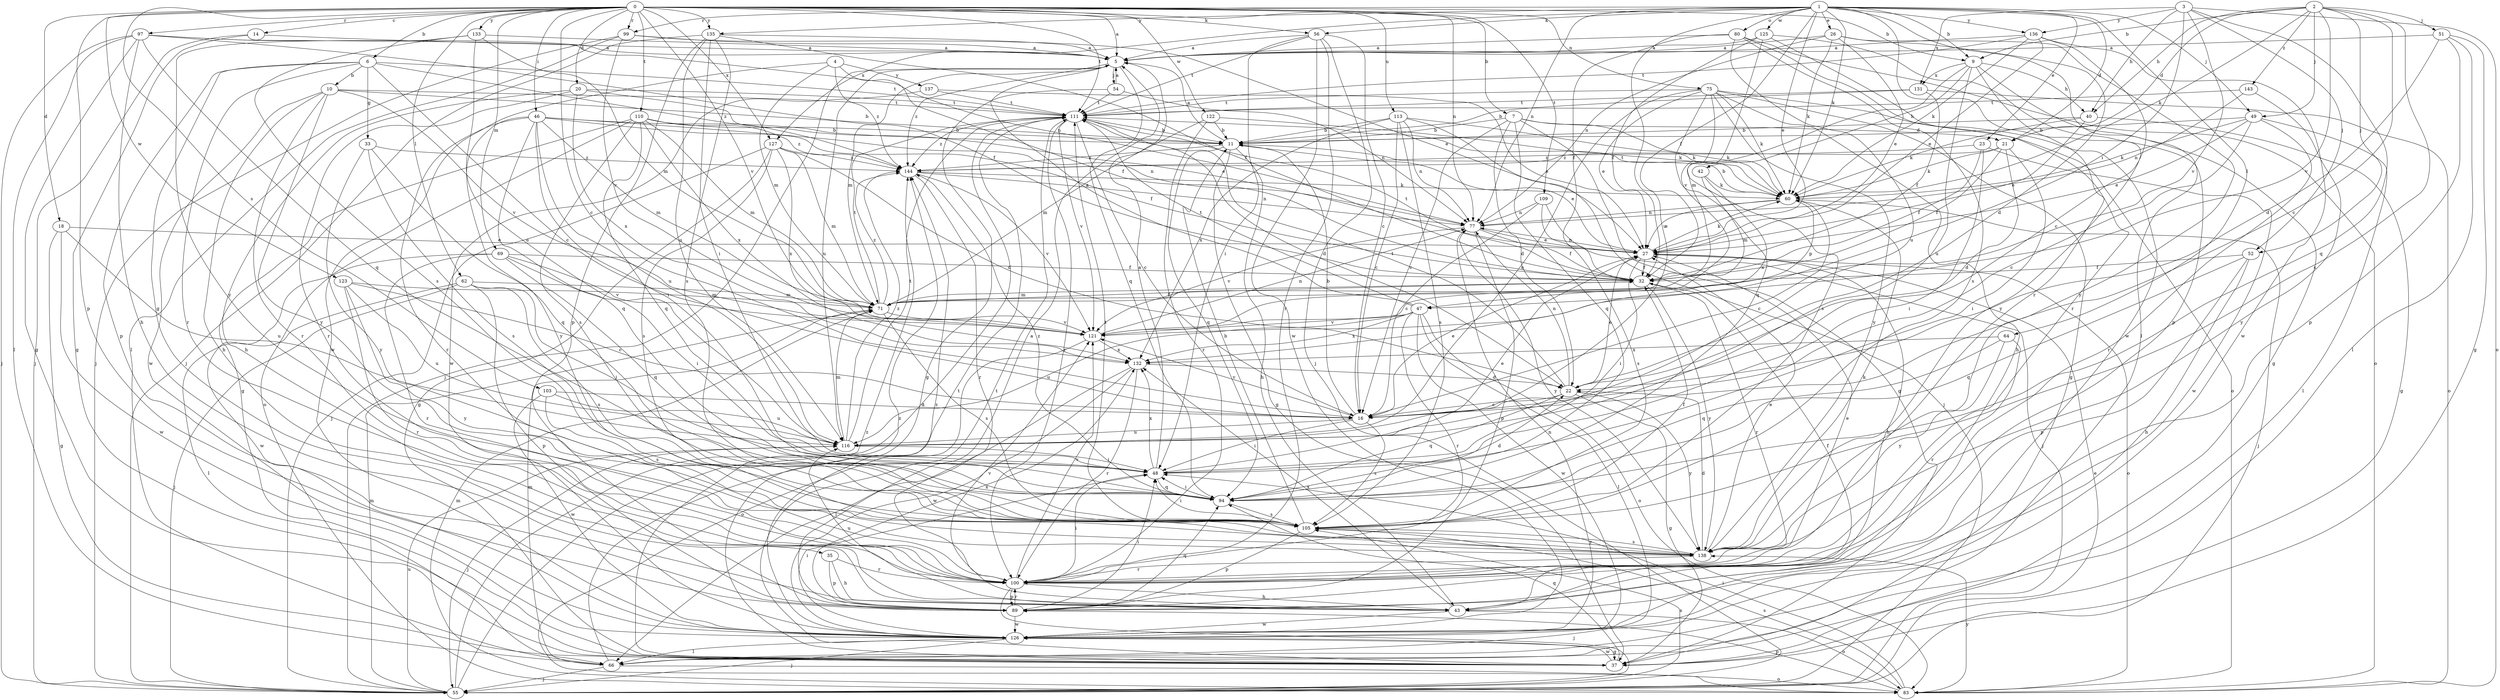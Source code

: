 strict digraph  {
0;
1;
2;
3;
4;
5;
6;
7;
9;
10;
11;
14;
16;
18;
20;
21;
22;
23;
26;
27;
32;
33;
35;
37;
40;
42;
43;
46;
47;
48;
49;
51;
52;
54;
55;
56;
60;
62;
64;
66;
69;
71;
75;
77;
80;
83;
89;
94;
97;
99;
100;
103;
105;
109;
110;
111;
113;
116;
121;
122;
123;
125;
126;
127;
131;
132;
133;
135;
136;
137;
138;
143;
144;
0 -> 5  [label=a];
0 -> 6  [label=b];
0 -> 7  [label=b];
0 -> 9  [label=b];
0 -> 14  [label=c];
0 -> 16  [label=c];
0 -> 18  [label=d];
0 -> 20  [label=d];
0 -> 46  [label=i];
0 -> 56  [label=k];
0 -> 62  [label=l];
0 -> 69  [label=m];
0 -> 75  [label=n];
0 -> 77  [label=n];
0 -> 89  [label=p];
0 -> 97  [label=r];
0 -> 99  [label=r];
0 -> 103  [label=s];
0 -> 109  [label=t];
0 -> 110  [label=t];
0 -> 111  [label=t];
0 -> 113  [label=u];
0 -> 121  [label=v];
0 -> 122  [label=w];
0 -> 123  [label=w];
0 -> 127  [label=x];
0 -> 133  [label=y];
0 -> 135  [label=y];
1 -> 9  [label=b];
1 -> 21  [label=d];
1 -> 23  [label=e];
1 -> 26  [label=e];
1 -> 27  [label=e];
1 -> 32  [label=f];
1 -> 49  [label=j];
1 -> 56  [label=k];
1 -> 60  [label=k];
1 -> 64  [label=l];
1 -> 66  [label=l];
1 -> 77  [label=n];
1 -> 80  [label=o];
1 -> 99  [label=r];
1 -> 100  [label=r];
1 -> 116  [label=u];
1 -> 125  [label=w];
1 -> 127  [label=x];
1 -> 135  [label=y];
1 -> 136  [label=y];
2 -> 9  [label=b];
2 -> 16  [label=c];
2 -> 21  [label=d];
2 -> 40  [label=h];
2 -> 49  [label=j];
2 -> 51  [label=j];
2 -> 52  [label=j];
2 -> 60  [label=k];
2 -> 105  [label=s];
2 -> 121  [label=v];
2 -> 143  [label=z];
3 -> 40  [label=h];
3 -> 47  [label=i];
3 -> 52  [label=j];
3 -> 83  [label=o];
3 -> 94  [label=q];
3 -> 121  [label=v];
3 -> 131  [label=x];
3 -> 136  [label=y];
4 -> 32  [label=f];
4 -> 71  [label=m];
4 -> 126  [label=w];
4 -> 137  [label=y];
4 -> 144  [label=z];
5 -> 54  [label=j];
5 -> 55  [label=j];
5 -> 71  [label=m];
5 -> 94  [label=q];
5 -> 116  [label=u];
5 -> 144  [label=z];
6 -> 10  [label=b];
6 -> 16  [label=c];
6 -> 33  [label=g];
6 -> 35  [label=g];
6 -> 89  [label=p];
6 -> 100  [label=r];
6 -> 111  [label=t];
6 -> 144  [label=z];
7 -> 11  [label=b];
7 -> 16  [label=c];
7 -> 21  [label=d];
7 -> 22  [label=d];
7 -> 37  [label=g];
7 -> 60  [label=k];
7 -> 94  [label=q];
9 -> 37  [label=g];
9 -> 40  [label=h];
9 -> 42  [label=h];
9 -> 71  [label=m];
9 -> 116  [label=u];
9 -> 131  [label=x];
9 -> 138  [label=y];
10 -> 11  [label=b];
10 -> 43  [label=h];
10 -> 100  [label=r];
10 -> 111  [label=t];
10 -> 121  [label=v];
10 -> 126  [label=w];
10 -> 138  [label=y];
11 -> 5  [label=a];
11 -> 27  [label=e];
11 -> 37  [label=g];
11 -> 43  [label=h];
11 -> 94  [label=q];
11 -> 144  [label=z];
14 -> 5  [label=a];
14 -> 37  [label=g];
14 -> 55  [label=j];
16 -> 11  [label=b];
16 -> 27  [label=e];
16 -> 48  [label=i];
16 -> 105  [label=s];
16 -> 116  [label=u];
16 -> 121  [label=v];
18 -> 27  [label=e];
18 -> 37  [label=g];
18 -> 116  [label=u];
18 -> 126  [label=w];
20 -> 27  [label=e];
20 -> 43  [label=h];
20 -> 100  [label=r];
20 -> 111  [label=t];
20 -> 132  [label=x];
21 -> 22  [label=d];
21 -> 32  [label=f];
21 -> 48  [label=i];
21 -> 60  [label=k];
21 -> 144  [label=z];
22 -> 16  [label=c];
22 -> 27  [label=e];
22 -> 37  [label=g];
22 -> 77  [label=n];
22 -> 94  [label=q];
22 -> 111  [label=t];
22 -> 138  [label=y];
23 -> 32  [label=f];
23 -> 48  [label=i];
23 -> 126  [label=w];
23 -> 144  [label=z];
26 -> 5  [label=a];
26 -> 22  [label=d];
26 -> 27  [label=e];
26 -> 60  [label=k];
26 -> 77  [label=n];
26 -> 138  [label=y];
27 -> 32  [label=f];
27 -> 43  [label=h];
27 -> 48  [label=i];
27 -> 60  [label=k];
27 -> 77  [label=n];
27 -> 83  [label=o];
32 -> 71  [label=m];
32 -> 100  [label=r];
32 -> 111  [label=t];
32 -> 138  [label=y];
33 -> 94  [label=q];
33 -> 105  [label=s];
33 -> 138  [label=y];
33 -> 144  [label=z];
35 -> 43  [label=h];
35 -> 89  [label=p];
35 -> 100  [label=r];
37 -> 94  [label=q];
37 -> 111  [label=t];
37 -> 126  [label=w];
37 -> 144  [label=z];
40 -> 11  [label=b];
40 -> 27  [label=e];
40 -> 37  [label=g];
40 -> 60  [label=k];
42 -> 60  [label=k];
42 -> 71  [label=m];
42 -> 132  [label=x];
43 -> 32  [label=f];
43 -> 83  [label=o];
43 -> 116  [label=u];
43 -> 121  [label=v];
43 -> 126  [label=w];
43 -> 132  [label=x];
46 -> 11  [label=b];
46 -> 32  [label=f];
46 -> 48  [label=i];
46 -> 71  [label=m];
46 -> 77  [label=n];
46 -> 94  [label=q];
46 -> 100  [label=r];
46 -> 116  [label=u];
46 -> 138  [label=y];
47 -> 5  [label=a];
47 -> 66  [label=l];
47 -> 83  [label=o];
47 -> 100  [label=r];
47 -> 111  [label=t];
47 -> 116  [label=u];
47 -> 121  [label=v];
47 -> 126  [label=w];
47 -> 132  [label=x];
48 -> 5  [label=a];
48 -> 27  [label=e];
48 -> 94  [label=q];
48 -> 132  [label=x];
49 -> 11  [label=b];
49 -> 16  [label=c];
49 -> 27  [label=e];
49 -> 60  [label=k];
49 -> 66  [label=l];
49 -> 100  [label=r];
51 -> 5  [label=a];
51 -> 22  [label=d];
51 -> 37  [label=g];
51 -> 66  [label=l];
51 -> 89  [label=p];
52 -> 32  [label=f];
52 -> 43  [label=h];
52 -> 89  [label=p];
52 -> 94  [label=q];
54 -> 5  [label=a];
54 -> 37  [label=g];
54 -> 77  [label=n];
54 -> 111  [label=t];
55 -> 27  [label=e];
55 -> 71  [label=m];
55 -> 105  [label=s];
55 -> 111  [label=t];
55 -> 116  [label=u];
55 -> 144  [label=z];
56 -> 5  [label=a];
56 -> 16  [label=c];
56 -> 48  [label=i];
56 -> 55  [label=j];
56 -> 100  [label=r];
56 -> 111  [label=t];
56 -> 126  [label=w];
60 -> 11  [label=b];
60 -> 16  [label=c];
60 -> 27  [label=e];
60 -> 55  [label=j];
60 -> 77  [label=n];
60 -> 111  [label=t];
60 -> 47  [label=p];
62 -> 48  [label=i];
62 -> 55  [label=j];
62 -> 66  [label=l];
62 -> 71  [label=m];
62 -> 89  [label=p];
62 -> 105  [label=s];
64 -> 94  [label=q];
64 -> 100  [label=r];
64 -> 132  [label=x];
64 -> 138  [label=y];
66 -> 55  [label=j];
66 -> 71  [label=m];
66 -> 83  [label=o];
66 -> 111  [label=t];
69 -> 32  [label=f];
69 -> 48  [label=i];
69 -> 94  [label=q];
69 -> 100  [label=r];
69 -> 121  [label=v];
69 -> 126  [label=w];
71 -> 32  [label=f];
71 -> 105  [label=s];
71 -> 111  [label=t];
71 -> 121  [label=v];
71 -> 144  [label=z];
75 -> 27  [label=e];
75 -> 37  [label=g];
75 -> 43  [label=h];
75 -> 60  [label=k];
75 -> 83  [label=o];
75 -> 94  [label=q];
75 -> 105  [label=s];
75 -> 111  [label=t];
75 -> 116  [label=u];
75 -> 138  [label=y];
77 -> 27  [label=e];
77 -> 32  [label=f];
77 -> 89  [label=p];
77 -> 121  [label=v];
77 -> 138  [label=y];
80 -> 5  [label=a];
80 -> 32  [label=f];
80 -> 83  [label=o];
80 -> 100  [label=r];
80 -> 105  [label=s];
80 -> 116  [label=u];
83 -> 48  [label=i];
83 -> 71  [label=m];
83 -> 89  [label=p];
83 -> 105  [label=s];
83 -> 138  [label=y];
89 -> 5  [label=a];
89 -> 48  [label=i];
89 -> 94  [label=q];
89 -> 100  [label=r];
89 -> 126  [label=w];
89 -> 132  [label=x];
94 -> 22  [label=d];
94 -> 48  [label=i];
94 -> 105  [label=s];
94 -> 144  [label=z];
97 -> 5  [label=a];
97 -> 32  [label=f];
97 -> 37  [label=g];
97 -> 43  [label=h];
97 -> 55  [label=j];
97 -> 66  [label=l];
97 -> 77  [label=n];
97 -> 94  [label=q];
99 -> 5  [label=a];
99 -> 27  [label=e];
99 -> 55  [label=j];
99 -> 66  [label=l];
99 -> 121  [label=v];
100 -> 27  [label=e];
100 -> 43  [label=h];
100 -> 48  [label=i];
100 -> 55  [label=j];
100 -> 89  [label=p];
100 -> 121  [label=v];
103 -> 16  [label=c];
103 -> 105  [label=s];
103 -> 116  [label=u];
103 -> 126  [label=w];
105 -> 11  [label=b];
105 -> 32  [label=f];
105 -> 48  [label=i];
105 -> 89  [label=p];
105 -> 111  [label=t];
105 -> 138  [label=y];
109 -> 16  [label=c];
109 -> 55  [label=j];
109 -> 77  [label=n];
109 -> 105  [label=s];
110 -> 11  [label=b];
110 -> 37  [label=g];
110 -> 71  [label=m];
110 -> 83  [label=o];
110 -> 94  [label=q];
110 -> 105  [label=s];
110 -> 132  [label=x];
110 -> 144  [label=z];
111 -> 11  [label=b];
111 -> 16  [label=c];
111 -> 22  [label=d];
111 -> 100  [label=r];
111 -> 121  [label=v];
111 -> 144  [label=z];
113 -> 11  [label=b];
113 -> 16  [label=c];
113 -> 55  [label=j];
113 -> 60  [label=k];
113 -> 77  [label=n];
113 -> 105  [label=s];
113 -> 132  [label=x];
116 -> 48  [label=i];
116 -> 55  [label=j];
116 -> 71  [label=m];
116 -> 111  [label=t];
116 -> 144  [label=z];
121 -> 77  [label=n];
121 -> 83  [label=o];
121 -> 132  [label=x];
122 -> 11  [label=b];
122 -> 60  [label=k];
122 -> 71  [label=m];
122 -> 100  [label=r];
123 -> 16  [label=c];
123 -> 71  [label=m];
123 -> 100  [label=r];
123 -> 116  [label=u];
123 -> 138  [label=y];
125 -> 5  [label=a];
125 -> 32  [label=f];
125 -> 89  [label=p];
125 -> 121  [label=v];
125 -> 126  [label=w];
126 -> 37  [label=g];
126 -> 48  [label=i];
126 -> 55  [label=j];
126 -> 66  [label=l];
126 -> 77  [label=n];
126 -> 144  [label=z];
127 -> 22  [label=d];
127 -> 37  [label=g];
127 -> 55  [label=j];
127 -> 71  [label=m];
127 -> 105  [label=s];
127 -> 132  [label=x];
127 -> 144  [label=z];
131 -> 11  [label=b];
131 -> 32  [label=f];
131 -> 83  [label=o];
131 -> 111  [label=t];
132 -> 22  [label=d];
132 -> 66  [label=l];
132 -> 100  [label=r];
132 -> 126  [label=w];
133 -> 5  [label=a];
133 -> 71  [label=m];
133 -> 105  [label=s];
133 -> 116  [label=u];
133 -> 138  [label=y];
135 -> 5  [label=a];
135 -> 32  [label=f];
135 -> 48  [label=i];
135 -> 55  [label=j];
135 -> 89  [label=p];
135 -> 105  [label=s];
135 -> 116  [label=u];
136 -> 5  [label=a];
136 -> 16  [label=c];
136 -> 27  [label=e];
136 -> 60  [label=k];
136 -> 111  [label=t];
136 -> 126  [label=w];
137 -> 27  [label=e];
137 -> 111  [label=t];
137 -> 126  [label=w];
138 -> 22  [label=d];
138 -> 27  [label=e];
138 -> 60  [label=k];
138 -> 100  [label=r];
138 -> 105  [label=s];
143 -> 77  [label=n];
143 -> 111  [label=t];
143 -> 138  [label=y];
144 -> 60  [label=k];
144 -> 77  [label=n];
144 -> 100  [label=r];
144 -> 121  [label=v];
}
